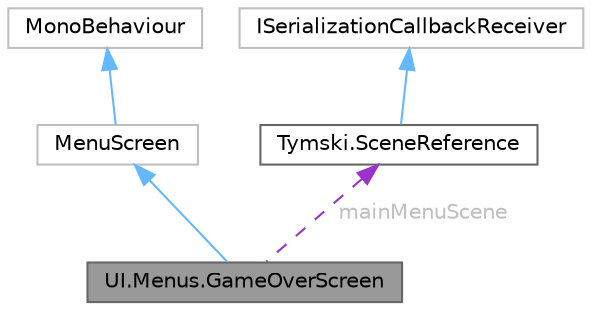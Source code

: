 digraph "UI.Menus.GameOverScreen"
{
 // LATEX_PDF_SIZE
  bgcolor="transparent";
  edge [fontname=Helvetica,fontsize=10,labelfontname=Helvetica,labelfontsize=10];
  node [fontname=Helvetica,fontsize=10,shape=box,height=0.2,width=0.4];
  Node1 [id="Node000001",label="UI.Menus.GameOverScreen",height=0.2,width=0.4,color="gray40", fillcolor="grey60", style="filled", fontcolor="black",tooltip=" "];
  Node2 -> Node1 [id="edge5_Node000001_Node000002",dir="back",color="steelblue1",style="solid",tooltip=" "];
  Node2 [id="Node000002",label="MenuScreen",height=0.2,width=0.4,color="grey75", fillcolor="white", style="filled",URL="$class_u_i_1_1_menus_1_1_menu_screen.html",tooltip=" "];
  Node3 -> Node2 [id="edge6_Node000002_Node000003",dir="back",color="steelblue1",style="solid",tooltip=" "];
  Node3 [id="Node000003",label="MonoBehaviour",height=0.2,width=0.4,color="grey75", fillcolor="white", style="filled",tooltip=" "];
  Node4 -> Node1 [id="edge7_Node000001_Node000004",dir="back",color="darkorchid3",style="dashed",tooltip=" ",label=" mainMenuScene",fontcolor="grey" ];
  Node4 [id="Node000004",label="Tymski.SceneReference",height=0.2,width=0.4,color="gray40", fillcolor="white", style="filled",URL="$class_tymski_1_1_scene_reference.html",tooltip="A wrapper that provides the means to safely serialize Scene Asset References."];
  Node5 -> Node4 [id="edge8_Node000004_Node000005",dir="back",color="steelblue1",style="solid",tooltip=" "];
  Node5 [id="Node000005",label="ISerializationCallbackReceiver",height=0.2,width=0.4,color="grey75", fillcolor="white", style="filled",tooltip=" "];
}

